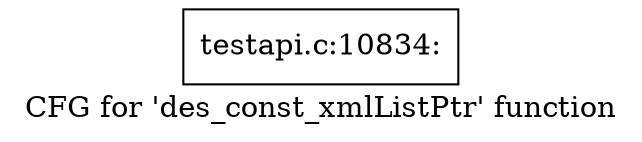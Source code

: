 digraph "CFG for 'des_const_xmlListPtr' function" {
	label="CFG for 'des_const_xmlListPtr' function";

	Node0x4645990 [shape=record,label="{testapi.c:10834:}"];
}
